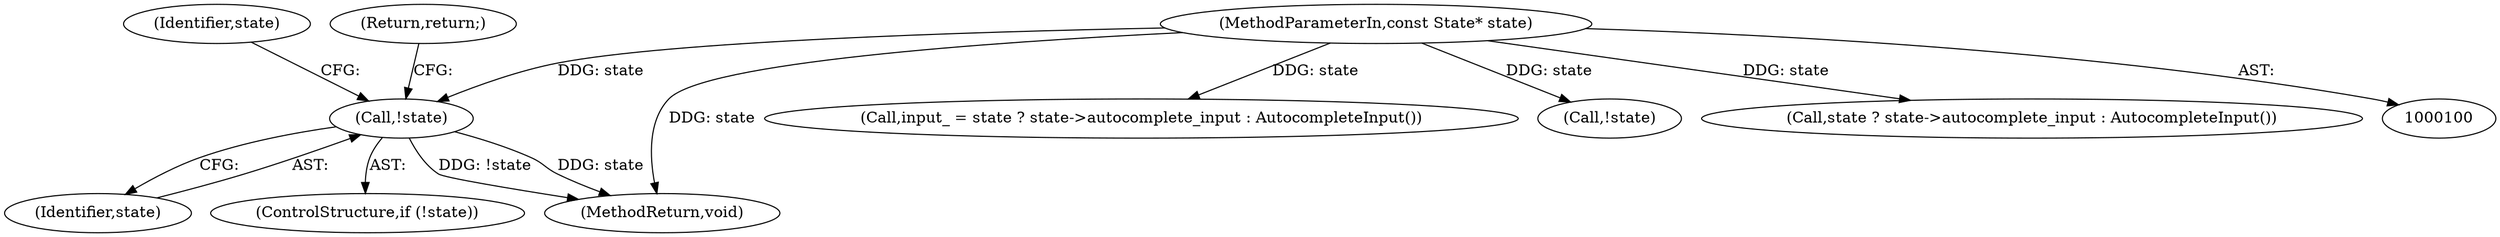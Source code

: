 digraph "0_Chrome_c2364e0ce42878a2177c6f4cf7adb3c715b777c1@pointer" {
"1000123" [label="(Call,!state)"];
"1000101" [label="(MethodParameterIn,const State* state)"];
"1000114" [label="(Call,input_ = state ? state->autocomplete_input : AutocompleteInput())"];
"1000124" [label="(Identifier,state)"];
"1000105" [label="(Call,!state)"];
"1000116" [label="(Call,state ? state->autocomplete_input : AutocompleteInput())"];
"1000122" [label="(ControlStructure,if (!state))"];
"1000128" [label="(Identifier,state)"];
"1000101" [label="(MethodParameterIn,const State* state)"];
"1000123" [label="(Call,!state)"];
"1000125" [label="(Return,return;)"];
"1000164" [label="(MethodReturn,void)"];
"1000123" -> "1000122"  [label="AST: "];
"1000123" -> "1000124"  [label="CFG: "];
"1000124" -> "1000123"  [label="AST: "];
"1000125" -> "1000123"  [label="CFG: "];
"1000128" -> "1000123"  [label="CFG: "];
"1000123" -> "1000164"  [label="DDG: !state"];
"1000123" -> "1000164"  [label="DDG: state"];
"1000101" -> "1000123"  [label="DDG: state"];
"1000101" -> "1000100"  [label="AST: "];
"1000101" -> "1000164"  [label="DDG: state"];
"1000101" -> "1000105"  [label="DDG: state"];
"1000101" -> "1000114"  [label="DDG: state"];
"1000101" -> "1000116"  [label="DDG: state"];
}
